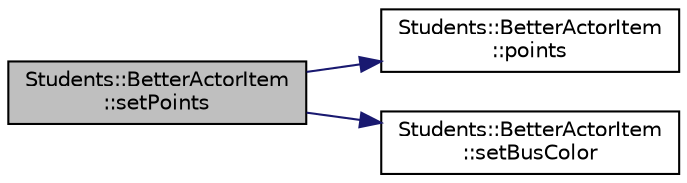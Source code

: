 digraph "Students::BetterActorItem::setPoints"
{
 // LATEX_PDF_SIZE
  edge [fontname="Helvetica",fontsize="10",labelfontname="Helvetica",labelfontsize="10"];
  node [fontname="Helvetica",fontsize="10",shape=record];
  rankdir="LR";
  Node1 [label="Students::BetterActorItem\l::setPoints",height=0.2,width=0.4,color="black", fillcolor="grey75", style="filled", fontcolor="black",tooltip="sets points for bus by passengers inside"];
  Node1 -> Node2 [color="midnightblue",fontsize="10",style="solid",fontname="Helvetica"];
  Node2 [label="Students::BetterActorItem\l::points",height=0.2,width=0.4,color="black", fillcolor="white", style="filled",URL="$class_students_1_1_better_actor_item.html#acb6120c4757676acadefbac1851edbc3",tooltip=" "];
  Node1 -> Node3 [color="midnightblue",fontsize="10",style="solid",fontname="Helvetica"];
  Node3 [label="Students::BetterActorItem\l::setBusColor",height=0.2,width=0.4,color="black", fillcolor="white", style="filled",URL="$class_students_1_1_better_actor_item.html#afc4d4efd77c7887710c7b81c167aef0e",tooltip="buss color will be determined by passengers inside"];
}

